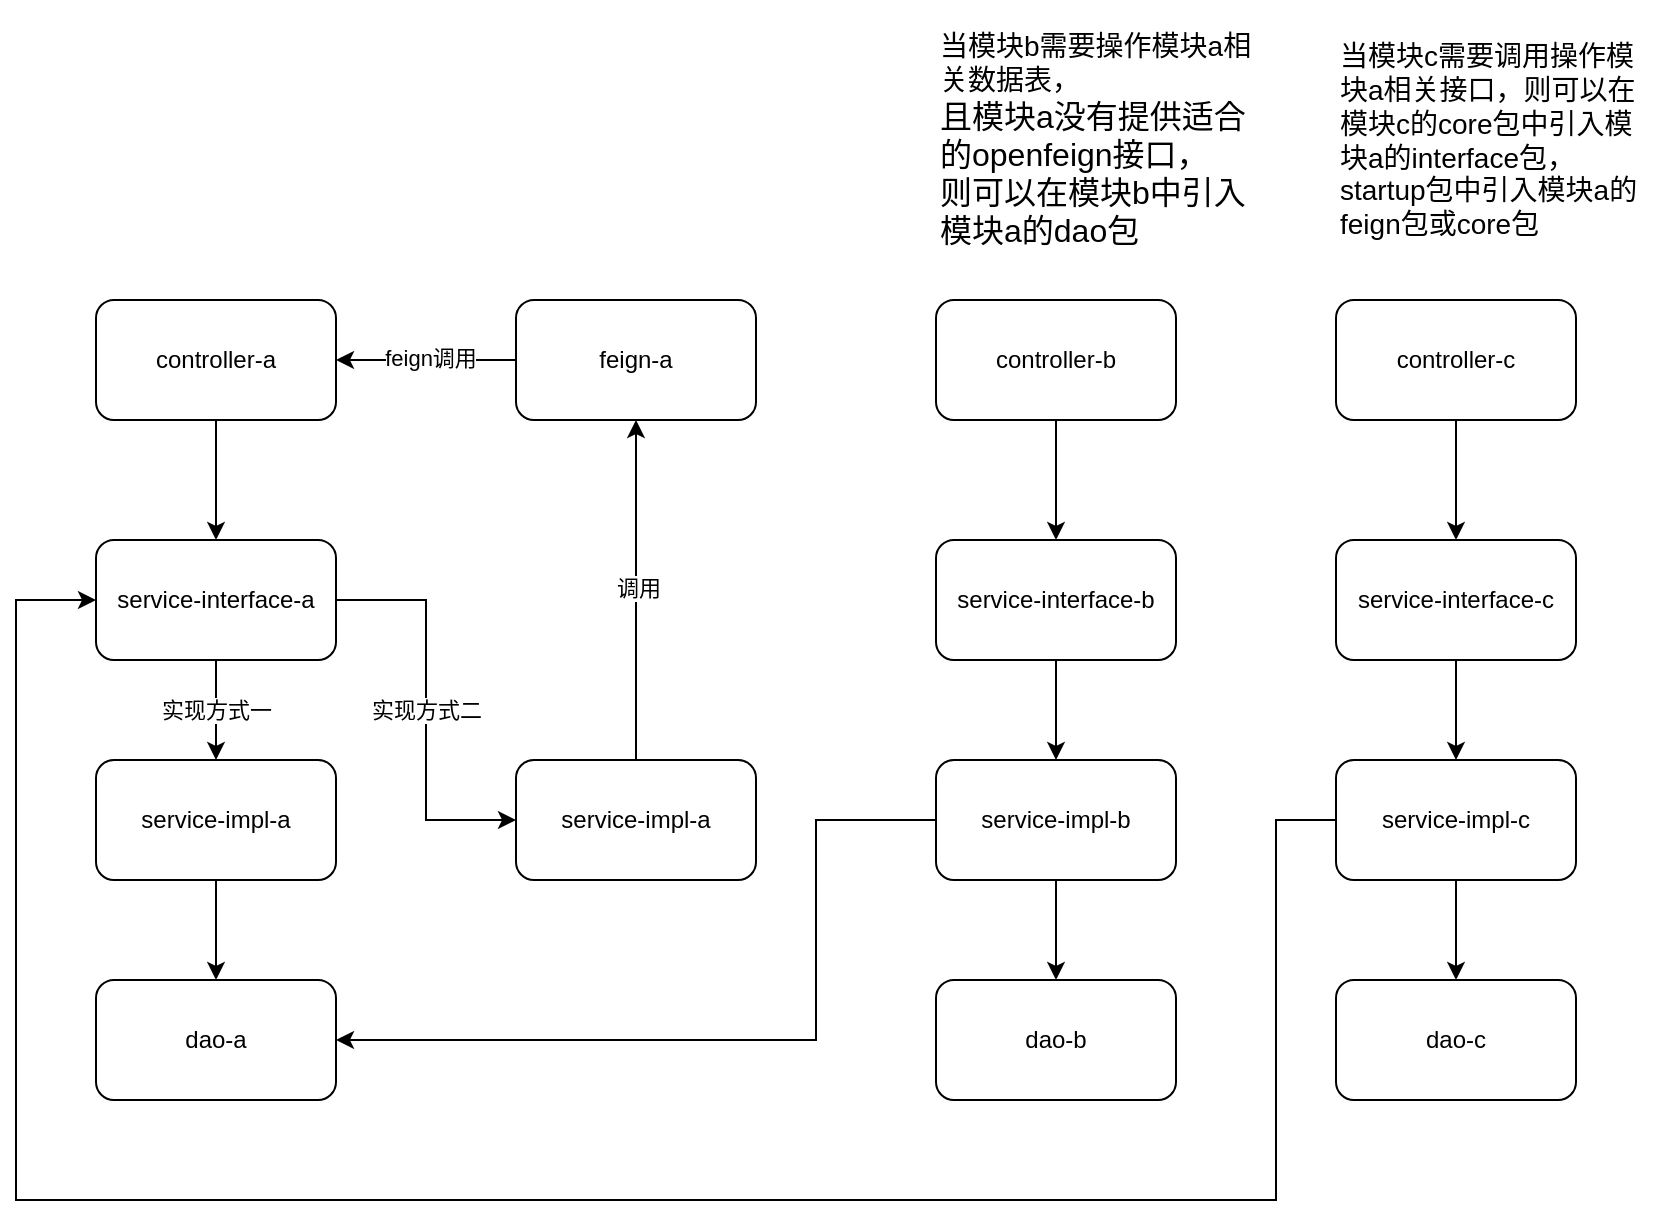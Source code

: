 <mxfile version="27.1.6">
  <diagram name="第 1 页" id="IGoUaHE3HpbbfrSOBgP-">
    <mxGraphModel dx="994" dy="561" grid="1" gridSize="10" guides="1" tooltips="1" connect="1" arrows="1" fold="1" page="1" pageScale="1" pageWidth="1169" pageHeight="827" math="0" shadow="0">
      <root>
        <mxCell id="0" />
        <mxCell id="1" parent="0" />
        <mxCell id="e7JJbm4f1ThYcLce3TLM-43" style="edgeStyle=orthogonalEdgeStyle;rounded=0;orthogonalLoop=1;jettySize=auto;html=1;exitX=0.5;exitY=1;exitDx=0;exitDy=0;" edge="1" parent="1" source="e7JJbm4f1ThYcLce3TLM-3" target="e7JJbm4f1ThYcLce3TLM-8">
          <mxGeometry relative="1" as="geometry" />
        </mxCell>
        <mxCell id="e7JJbm4f1ThYcLce3TLM-3" value="&lt;span style=&quot;background-color: transparent; color: light-dark(rgb(0, 0, 0), rgb(255, 255, 255));&quot;&gt;controller-a&lt;/span&gt;" style="rounded=1;whiteSpace=wrap;html=1;" vertex="1" parent="1">
          <mxGeometry x="200" y="290" width="120" height="60" as="geometry" />
        </mxCell>
        <mxCell id="e7JJbm4f1ThYcLce3TLM-45" value="实现方式一" style="edgeStyle=orthogonalEdgeStyle;rounded=0;orthogonalLoop=1;jettySize=auto;html=1;exitX=0.5;exitY=1;exitDx=0;exitDy=0;entryX=0.5;entryY=0;entryDx=0;entryDy=0;" edge="1" parent="1" source="e7JJbm4f1ThYcLce3TLM-8" target="e7JJbm4f1ThYcLce3TLM-11">
          <mxGeometry relative="1" as="geometry" />
        </mxCell>
        <mxCell id="e7JJbm4f1ThYcLce3TLM-46" value="实现方式二" style="edgeStyle=orthogonalEdgeStyle;rounded=0;orthogonalLoop=1;jettySize=auto;html=1;exitX=1;exitY=0.5;exitDx=0;exitDy=0;entryX=0;entryY=0.5;entryDx=0;entryDy=0;" edge="1" parent="1" source="e7JJbm4f1ThYcLce3TLM-8" target="e7JJbm4f1ThYcLce3TLM-17">
          <mxGeometry relative="1" as="geometry" />
        </mxCell>
        <mxCell id="e7JJbm4f1ThYcLce3TLM-8" value="&lt;span style=&quot;background-color: transparent; color: light-dark(rgb(0, 0, 0), rgb(255, 255, 255));&quot;&gt;service-&lt;/span&gt;&lt;span style=&quot;background-color: transparent; color: light-dark(rgb(0, 0, 0), rgb(255, 255, 255));&quot;&gt;interface-a&lt;/span&gt;" style="rounded=1;whiteSpace=wrap;html=1;" vertex="1" parent="1">
          <mxGeometry x="200" y="410" width="120" height="60" as="geometry" />
        </mxCell>
        <mxCell id="e7JJbm4f1ThYcLce3TLM-44" style="edgeStyle=orthogonalEdgeStyle;rounded=0;orthogonalLoop=1;jettySize=auto;html=1;exitX=0.5;exitY=1;exitDx=0;exitDy=0;entryX=0.5;entryY=0;entryDx=0;entryDy=0;" edge="1" parent="1" source="e7JJbm4f1ThYcLce3TLM-11" target="e7JJbm4f1ThYcLce3TLM-18">
          <mxGeometry relative="1" as="geometry" />
        </mxCell>
        <mxCell id="e7JJbm4f1ThYcLce3TLM-11" value="&lt;span style=&quot;background-color: transparent; color: light-dark(rgb(0, 0, 0), rgb(255, 255, 255));&quot;&gt;service-impl-a&lt;/span&gt;" style="rounded=1;whiteSpace=wrap;html=1;" vertex="1" parent="1">
          <mxGeometry x="200" y="520" width="120" height="60" as="geometry" />
        </mxCell>
        <mxCell id="e7JJbm4f1ThYcLce3TLM-12" style="edgeStyle=orthogonalEdgeStyle;rounded=0;orthogonalLoop=1;jettySize=auto;html=1;exitX=0;exitY=0.5;exitDx=0;exitDy=0;" edge="1" parent="1" source="e7JJbm4f1ThYcLce3TLM-14" target="e7JJbm4f1ThYcLce3TLM-3">
          <mxGeometry relative="1" as="geometry" />
        </mxCell>
        <mxCell id="e7JJbm4f1ThYcLce3TLM-13" value="feign调用" style="edgeLabel;html=1;align=center;verticalAlign=middle;resizable=0;points=[];" vertex="1" connectable="0" parent="e7JJbm4f1ThYcLce3TLM-12">
          <mxGeometry x="-0.044" y="-1" relative="1" as="geometry">
            <mxPoint as="offset" />
          </mxGeometry>
        </mxCell>
        <mxCell id="e7JJbm4f1ThYcLce3TLM-14" value="&lt;span style=&quot;background-color: transparent; color: light-dark(rgb(0, 0, 0), rgb(255, 255, 255));&quot;&gt;feign-a&lt;/span&gt;" style="rounded=1;whiteSpace=wrap;html=1;" vertex="1" parent="1">
          <mxGeometry x="410" y="290" width="120" height="60" as="geometry" />
        </mxCell>
        <mxCell id="e7JJbm4f1ThYcLce3TLM-15" style="edgeStyle=orthogonalEdgeStyle;rounded=0;orthogonalLoop=1;jettySize=auto;html=1;exitX=0.5;exitY=0;exitDx=0;exitDy=0;entryX=0.5;entryY=1;entryDx=0;entryDy=0;" edge="1" parent="1" source="e7JJbm4f1ThYcLce3TLM-17" target="e7JJbm4f1ThYcLce3TLM-14">
          <mxGeometry relative="1" as="geometry" />
        </mxCell>
        <mxCell id="e7JJbm4f1ThYcLce3TLM-16" value="调用" style="edgeLabel;html=1;align=center;verticalAlign=middle;resizable=0;points=[];" vertex="1" connectable="0" parent="e7JJbm4f1ThYcLce3TLM-15">
          <mxGeometry x="0.02" y="-1" relative="1" as="geometry">
            <mxPoint as="offset" />
          </mxGeometry>
        </mxCell>
        <mxCell id="e7JJbm4f1ThYcLce3TLM-17" value="&lt;span style=&quot;background-color: transparent; color: light-dark(rgb(0, 0, 0), rgb(255, 255, 255));&quot;&gt;service-impl-a&lt;/span&gt;" style="rounded=1;whiteSpace=wrap;html=1;" vertex="1" parent="1">
          <mxGeometry x="410" y="520" width="120" height="60" as="geometry" />
        </mxCell>
        <mxCell id="e7JJbm4f1ThYcLce3TLM-18" value="&lt;span style=&quot;background-color: transparent; color: light-dark(rgb(0, 0, 0), rgb(255, 255, 255));&quot;&gt;dao-a&lt;/span&gt;" style="rounded=1;whiteSpace=wrap;html=1;" vertex="1" parent="1">
          <mxGeometry x="200" y="630" width="120" height="60" as="geometry" />
        </mxCell>
        <mxCell id="e7JJbm4f1ThYcLce3TLM-37" style="edgeStyle=orthogonalEdgeStyle;rounded=0;orthogonalLoop=1;jettySize=auto;html=1;exitX=0.5;exitY=1;exitDx=0;exitDy=0;entryX=0.5;entryY=0;entryDx=0;entryDy=0;" edge="1" parent="1" source="e7JJbm4f1ThYcLce3TLM-21" target="e7JJbm4f1ThYcLce3TLM-26">
          <mxGeometry relative="1" as="geometry" />
        </mxCell>
        <mxCell id="e7JJbm4f1ThYcLce3TLM-21" value="&lt;span style=&quot;background-color: transparent; color: light-dark(rgb(0, 0, 0), rgb(255, 255, 255));&quot;&gt;controller-b&lt;/span&gt;" style="rounded=1;whiteSpace=wrap;html=1;" vertex="1" parent="1">
          <mxGeometry x="620" y="290" width="120" height="60" as="geometry" />
        </mxCell>
        <mxCell id="e7JJbm4f1ThYcLce3TLM-38" style="edgeStyle=orthogonalEdgeStyle;rounded=0;orthogonalLoop=1;jettySize=auto;html=1;exitX=0.5;exitY=1;exitDx=0;exitDy=0;" edge="1" parent="1" source="e7JJbm4f1ThYcLce3TLM-26" target="e7JJbm4f1ThYcLce3TLM-29">
          <mxGeometry relative="1" as="geometry" />
        </mxCell>
        <mxCell id="e7JJbm4f1ThYcLce3TLM-26" value="&lt;span style=&quot;background-color: transparent; color: light-dark(rgb(0, 0, 0), rgb(255, 255, 255));&quot;&gt;service-&lt;/span&gt;&lt;span style=&quot;background-color: transparent; color: light-dark(rgb(0, 0, 0), rgb(255, 255, 255));&quot;&gt;interface-b&lt;/span&gt;" style="rounded=1;whiteSpace=wrap;html=1;" vertex="1" parent="1">
          <mxGeometry x="620" y="410" width="120" height="60" as="geometry" />
        </mxCell>
        <mxCell id="e7JJbm4f1ThYcLce3TLM-39" style="edgeStyle=orthogonalEdgeStyle;rounded=0;orthogonalLoop=1;jettySize=auto;html=1;exitX=0.5;exitY=1;exitDx=0;exitDy=0;entryX=0.5;entryY=0;entryDx=0;entryDy=0;" edge="1" parent="1" source="e7JJbm4f1ThYcLce3TLM-29" target="e7JJbm4f1ThYcLce3TLM-36">
          <mxGeometry relative="1" as="geometry" />
        </mxCell>
        <mxCell id="e7JJbm4f1ThYcLce3TLM-47" style="edgeStyle=orthogonalEdgeStyle;rounded=0;orthogonalLoop=1;jettySize=auto;html=1;exitX=0;exitY=0.5;exitDx=0;exitDy=0;entryX=1;entryY=0.5;entryDx=0;entryDy=0;" edge="1" parent="1" source="e7JJbm4f1ThYcLce3TLM-29" target="e7JJbm4f1ThYcLce3TLM-18">
          <mxGeometry relative="1" as="geometry">
            <Array as="points">
              <mxPoint x="560" y="550" />
              <mxPoint x="560" y="660" />
            </Array>
          </mxGeometry>
        </mxCell>
        <mxCell id="e7JJbm4f1ThYcLce3TLM-29" value="&lt;span style=&quot;background-color: transparent; color: light-dark(rgb(0, 0, 0), rgb(255, 255, 255));&quot;&gt;service-impl-b&lt;/span&gt;" style="rounded=1;whiteSpace=wrap;html=1;" vertex="1" parent="1">
          <mxGeometry x="620" y="520" width="120" height="60" as="geometry" />
        </mxCell>
        <mxCell id="e7JJbm4f1ThYcLce3TLM-36" value="&lt;span style=&quot;background-color: transparent; color: light-dark(rgb(0, 0, 0), rgb(255, 255, 255));&quot;&gt;dao-b&lt;/span&gt;" style="rounded=1;whiteSpace=wrap;html=1;" vertex="1" parent="1">
          <mxGeometry x="620" y="630" width="120" height="60" as="geometry" />
        </mxCell>
        <mxCell id="e7JJbm4f1ThYcLce3TLM-48" style="edgeStyle=orthogonalEdgeStyle;rounded=0;orthogonalLoop=1;jettySize=auto;html=1;exitX=0.5;exitY=1;exitDx=0;exitDy=0;entryX=0.5;entryY=0;entryDx=0;entryDy=0;" edge="1" parent="1" source="e7JJbm4f1ThYcLce3TLM-49" target="e7JJbm4f1ThYcLce3TLM-51">
          <mxGeometry relative="1" as="geometry" />
        </mxCell>
        <mxCell id="e7JJbm4f1ThYcLce3TLM-49" value="&lt;span style=&quot;background-color: transparent; color: light-dark(rgb(0, 0, 0), rgb(255, 255, 255));&quot;&gt;controller-c&lt;/span&gt;" style="rounded=1;whiteSpace=wrap;html=1;" vertex="1" parent="1">
          <mxGeometry x="820" y="290" width="120" height="60" as="geometry" />
        </mxCell>
        <mxCell id="e7JJbm4f1ThYcLce3TLM-50" style="edgeStyle=orthogonalEdgeStyle;rounded=0;orthogonalLoop=1;jettySize=auto;html=1;exitX=0.5;exitY=1;exitDx=0;exitDy=0;" edge="1" parent="1" source="e7JJbm4f1ThYcLce3TLM-51" target="e7JJbm4f1ThYcLce3TLM-53">
          <mxGeometry relative="1" as="geometry" />
        </mxCell>
        <mxCell id="e7JJbm4f1ThYcLce3TLM-51" value="&lt;span style=&quot;background-color: transparent; color: light-dark(rgb(0, 0, 0), rgb(255, 255, 255));&quot;&gt;service-&lt;/span&gt;&lt;span style=&quot;background-color: transparent; color: light-dark(rgb(0, 0, 0), rgb(255, 255, 255));&quot;&gt;interface-c&lt;/span&gt;" style="rounded=1;whiteSpace=wrap;html=1;" vertex="1" parent="1">
          <mxGeometry x="820" y="410" width="120" height="60" as="geometry" />
        </mxCell>
        <mxCell id="e7JJbm4f1ThYcLce3TLM-52" style="edgeStyle=orthogonalEdgeStyle;rounded=0;orthogonalLoop=1;jettySize=auto;html=1;exitX=0.5;exitY=1;exitDx=0;exitDy=0;entryX=0.5;entryY=0;entryDx=0;entryDy=0;" edge="1" parent="1" source="e7JJbm4f1ThYcLce3TLM-53" target="e7JJbm4f1ThYcLce3TLM-54">
          <mxGeometry relative="1" as="geometry" />
        </mxCell>
        <mxCell id="e7JJbm4f1ThYcLce3TLM-57" style="edgeStyle=orthogonalEdgeStyle;rounded=0;orthogonalLoop=1;jettySize=auto;html=1;exitX=0;exitY=0.5;exitDx=0;exitDy=0;entryX=0;entryY=0.5;entryDx=0;entryDy=0;" edge="1" parent="1" source="e7JJbm4f1ThYcLce3TLM-53" target="e7JJbm4f1ThYcLce3TLM-8">
          <mxGeometry relative="1" as="geometry">
            <Array as="points">
              <mxPoint x="790" y="550" />
              <mxPoint x="790" y="740" />
              <mxPoint x="160" y="740" />
              <mxPoint x="160" y="440" />
            </Array>
          </mxGeometry>
        </mxCell>
        <mxCell id="e7JJbm4f1ThYcLce3TLM-53" value="&lt;span style=&quot;background-color: transparent; color: light-dark(rgb(0, 0, 0), rgb(255, 255, 255));&quot;&gt;service-impl-c&lt;/span&gt;" style="rounded=1;whiteSpace=wrap;html=1;" vertex="1" parent="1">
          <mxGeometry x="820" y="520" width="120" height="60" as="geometry" />
        </mxCell>
        <mxCell id="e7JJbm4f1ThYcLce3TLM-54" value="&lt;span style=&quot;background-color: transparent; color: light-dark(rgb(0, 0, 0), rgb(255, 255, 255));&quot;&gt;dao-c&lt;/span&gt;" style="rounded=1;whiteSpace=wrap;html=1;" vertex="1" parent="1">
          <mxGeometry x="820" y="630" width="120" height="60" as="geometry" />
        </mxCell>
        <mxCell id="e7JJbm4f1ThYcLce3TLM-59" value="&lt;font style=&quot;font-size: 14px;&quot;&gt;当模块b需要操作模块a相关数据表，&lt;/font&gt;&lt;div&gt;&lt;font size=&quot;3&quot; style=&quot;&quot;&gt;且模块a没有提供适合的openfeign接口，&lt;/font&gt;&lt;/div&gt;&lt;div&gt;&lt;span style=&quot;background-color: transparent; color: light-dark(rgb(0, 0, 0), rgb(255, 255, 255));&quot;&gt;&lt;font size=&quot;3&quot;&gt;则可以在模块b中引入模块a的dao包&lt;/font&gt;&lt;/span&gt;&lt;/div&gt;" style="text;html=1;align=left;verticalAlign=middle;whiteSpace=wrap;rounded=0;" vertex="1" parent="1">
          <mxGeometry x="620" y="150" width="160" height="120" as="geometry" />
        </mxCell>
        <mxCell id="e7JJbm4f1ThYcLce3TLM-60" value="&lt;font style=&quot;font-size: 14px;&quot;&gt;&lt;font style=&quot;&quot;&gt;当模块c需要调用操作模块a相关接口，&lt;/font&gt;&lt;span style=&quot;background-color: transparent; color: light-dark(rgb(0, 0, 0), rgb(255, 255, 255));&quot;&gt;则可以在模块c的core包中引入模块a的interface包，startup包中引入模块a的feign包或core包&lt;/span&gt;&lt;/font&gt;" style="text;html=1;align=left;verticalAlign=middle;whiteSpace=wrap;rounded=0;" vertex="1" parent="1">
          <mxGeometry x="820" y="140" width="160" height="140" as="geometry" />
        </mxCell>
      </root>
    </mxGraphModel>
  </diagram>
</mxfile>
